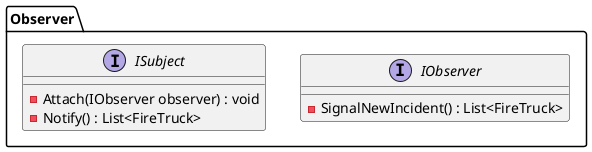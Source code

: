 @startuml
package Observer{
    interface IObserver{
       - SignalNewIncident() : List<FireTruck>
    }
    
    interface ISubject {
       - Attach(IObserver observer) : void
       - Notify() : List<FireTruck>
    }
}
@enduml